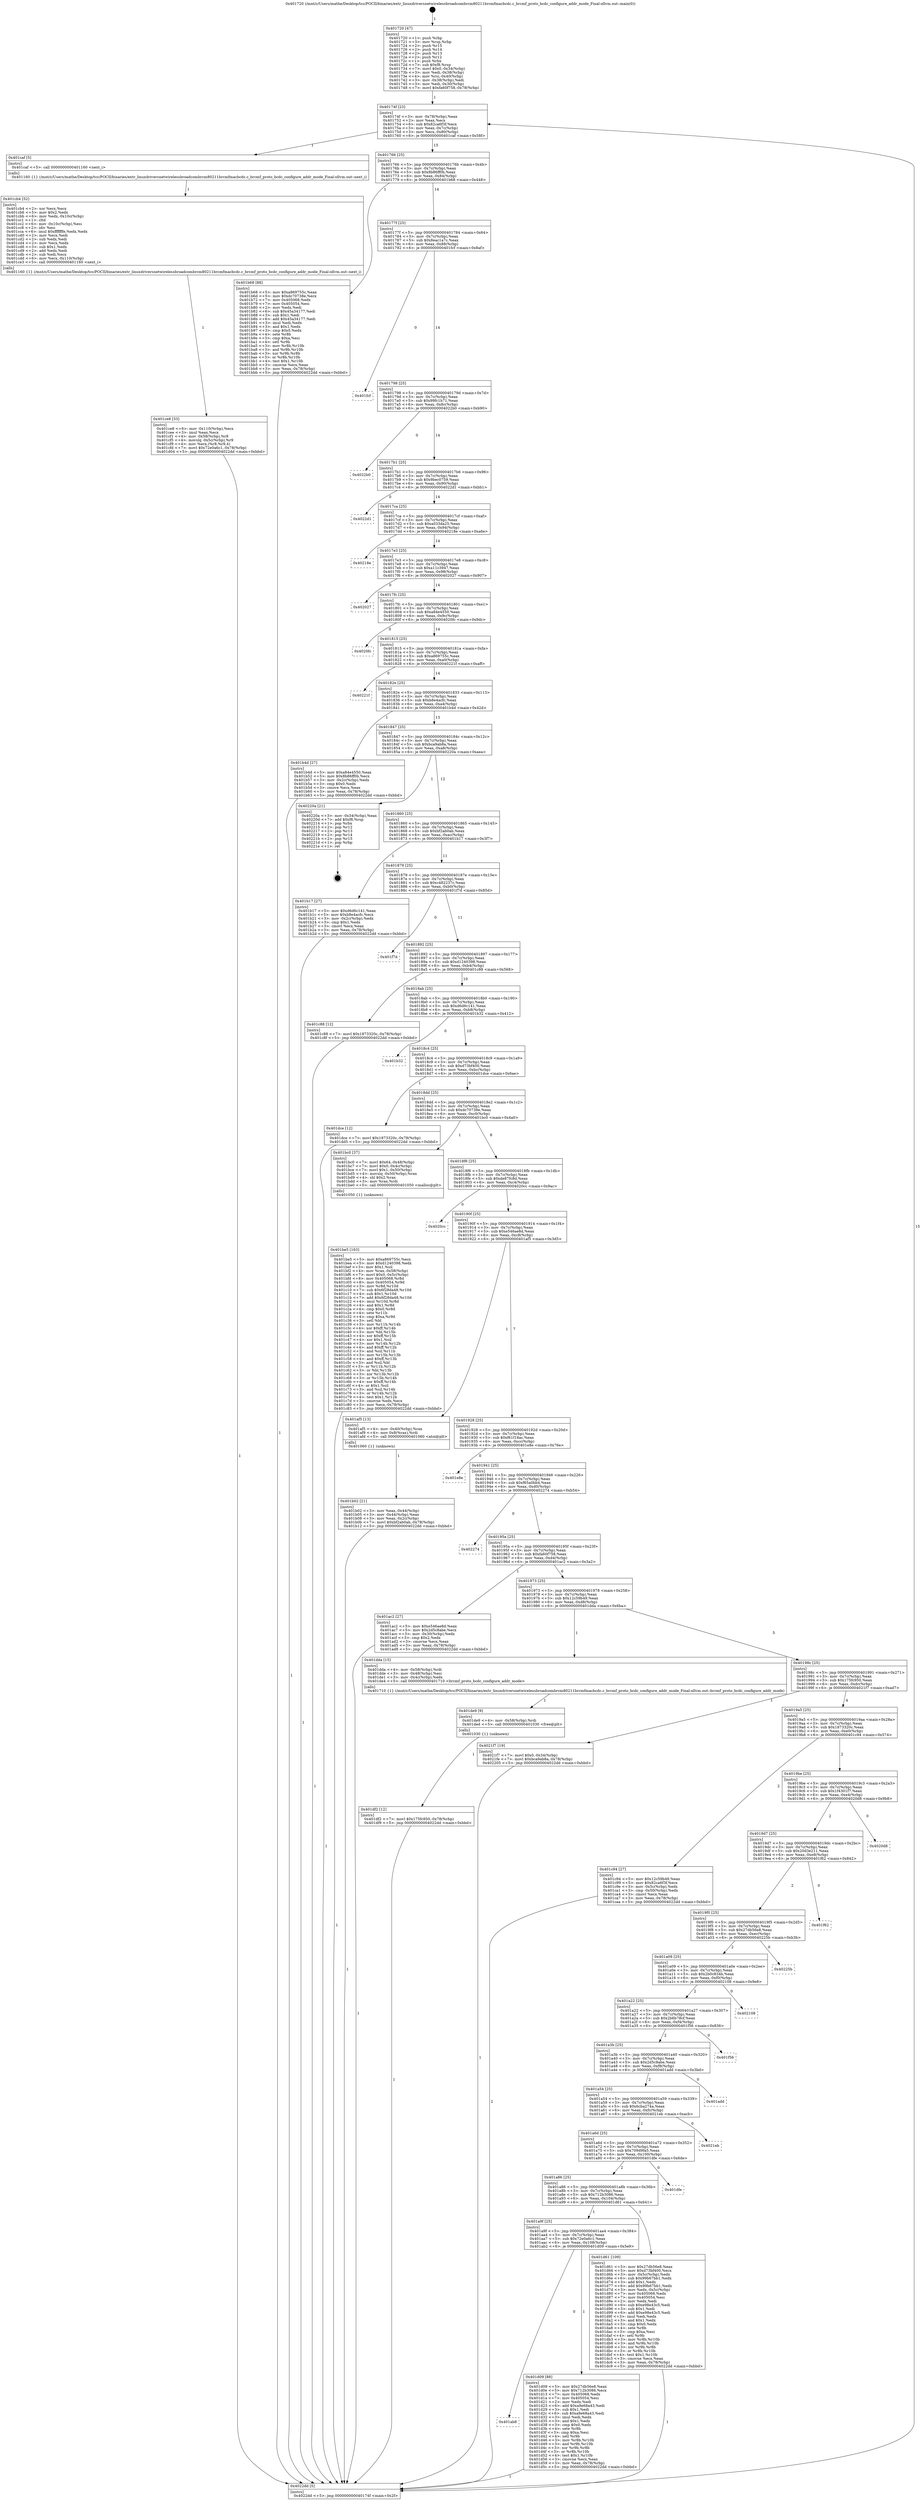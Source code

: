 digraph "0x401720" {
  label = "0x401720 (/mnt/c/Users/mathe/Desktop/tcc/POCII/binaries/extr_linuxdriversnetwirelessbroadcombrcm80211brcmfmacbcdc.c_brcmf_proto_bcdc_configure_addr_mode_Final-ollvm.out::main(0))"
  labelloc = "t"
  node[shape=record]

  Entry [label="",width=0.3,height=0.3,shape=circle,fillcolor=black,style=filled]
  "0x40174f" [label="{
     0x40174f [23]\l
     | [instrs]\l
     &nbsp;&nbsp;0x40174f \<+3\>: mov -0x78(%rbp),%eax\l
     &nbsp;&nbsp;0x401752 \<+2\>: mov %eax,%ecx\l
     &nbsp;&nbsp;0x401754 \<+6\>: sub $0x82ca6f3f,%ecx\l
     &nbsp;&nbsp;0x40175a \<+3\>: mov %eax,-0x7c(%rbp)\l
     &nbsp;&nbsp;0x40175d \<+3\>: mov %ecx,-0x80(%rbp)\l
     &nbsp;&nbsp;0x401760 \<+6\>: je 0000000000401caf \<main+0x58f\>\l
  }"]
  "0x401caf" [label="{
     0x401caf [5]\l
     | [instrs]\l
     &nbsp;&nbsp;0x401caf \<+5\>: call 0000000000401160 \<next_i\>\l
     | [calls]\l
     &nbsp;&nbsp;0x401160 \{1\} (/mnt/c/Users/mathe/Desktop/tcc/POCII/binaries/extr_linuxdriversnetwirelessbroadcombrcm80211brcmfmacbcdc.c_brcmf_proto_bcdc_configure_addr_mode_Final-ollvm.out::next_i)\l
  }"]
  "0x401766" [label="{
     0x401766 [25]\l
     | [instrs]\l
     &nbsp;&nbsp;0x401766 \<+5\>: jmp 000000000040176b \<main+0x4b\>\l
     &nbsp;&nbsp;0x40176b \<+3\>: mov -0x7c(%rbp),%eax\l
     &nbsp;&nbsp;0x40176e \<+5\>: sub $0x8b86ff0b,%eax\l
     &nbsp;&nbsp;0x401773 \<+6\>: mov %eax,-0x84(%rbp)\l
     &nbsp;&nbsp;0x401779 \<+6\>: je 0000000000401b68 \<main+0x448\>\l
  }"]
  Exit [label="",width=0.3,height=0.3,shape=circle,fillcolor=black,style=filled,peripheries=2]
  "0x401b68" [label="{
     0x401b68 [88]\l
     | [instrs]\l
     &nbsp;&nbsp;0x401b68 \<+5\>: mov $0xa869755c,%eax\l
     &nbsp;&nbsp;0x401b6d \<+5\>: mov $0xdc70738e,%ecx\l
     &nbsp;&nbsp;0x401b72 \<+7\>: mov 0x405068,%edx\l
     &nbsp;&nbsp;0x401b79 \<+7\>: mov 0x405054,%esi\l
     &nbsp;&nbsp;0x401b80 \<+2\>: mov %edx,%edi\l
     &nbsp;&nbsp;0x401b82 \<+6\>: sub $0x45a34177,%edi\l
     &nbsp;&nbsp;0x401b88 \<+3\>: sub $0x1,%edi\l
     &nbsp;&nbsp;0x401b8b \<+6\>: add $0x45a34177,%edi\l
     &nbsp;&nbsp;0x401b91 \<+3\>: imul %edi,%edx\l
     &nbsp;&nbsp;0x401b94 \<+3\>: and $0x1,%edx\l
     &nbsp;&nbsp;0x401b97 \<+3\>: cmp $0x0,%edx\l
     &nbsp;&nbsp;0x401b9a \<+4\>: sete %r8b\l
     &nbsp;&nbsp;0x401b9e \<+3\>: cmp $0xa,%esi\l
     &nbsp;&nbsp;0x401ba1 \<+4\>: setl %r9b\l
     &nbsp;&nbsp;0x401ba5 \<+3\>: mov %r8b,%r10b\l
     &nbsp;&nbsp;0x401ba8 \<+3\>: and %r9b,%r10b\l
     &nbsp;&nbsp;0x401bab \<+3\>: xor %r9b,%r8b\l
     &nbsp;&nbsp;0x401bae \<+3\>: or %r8b,%r10b\l
     &nbsp;&nbsp;0x401bb1 \<+4\>: test $0x1,%r10b\l
     &nbsp;&nbsp;0x401bb5 \<+3\>: cmovne %ecx,%eax\l
     &nbsp;&nbsp;0x401bb8 \<+3\>: mov %eax,-0x78(%rbp)\l
     &nbsp;&nbsp;0x401bbb \<+5\>: jmp 00000000004022dd \<main+0xbbd\>\l
  }"]
  "0x40177f" [label="{
     0x40177f [25]\l
     | [instrs]\l
     &nbsp;&nbsp;0x40177f \<+5\>: jmp 0000000000401784 \<main+0x64\>\l
     &nbsp;&nbsp;0x401784 \<+3\>: mov -0x7c(%rbp),%eax\l
     &nbsp;&nbsp;0x401787 \<+5\>: sub $0x8eac1a7c,%eax\l
     &nbsp;&nbsp;0x40178c \<+6\>: mov %eax,-0x88(%rbp)\l
     &nbsp;&nbsp;0x401792 \<+6\>: je 0000000000401fcf \<main+0x8af\>\l
  }"]
  "0x401df2" [label="{
     0x401df2 [12]\l
     | [instrs]\l
     &nbsp;&nbsp;0x401df2 \<+7\>: movl $0x175fc950,-0x78(%rbp)\l
     &nbsp;&nbsp;0x401df9 \<+5\>: jmp 00000000004022dd \<main+0xbbd\>\l
  }"]
  "0x401fcf" [label="{
     0x401fcf\l
  }", style=dashed]
  "0x401798" [label="{
     0x401798 [25]\l
     | [instrs]\l
     &nbsp;&nbsp;0x401798 \<+5\>: jmp 000000000040179d \<main+0x7d\>\l
     &nbsp;&nbsp;0x40179d \<+3\>: mov -0x7c(%rbp),%eax\l
     &nbsp;&nbsp;0x4017a0 \<+5\>: sub $0x99fc1b71,%eax\l
     &nbsp;&nbsp;0x4017a5 \<+6\>: mov %eax,-0x8c(%rbp)\l
     &nbsp;&nbsp;0x4017ab \<+6\>: je 00000000004022b0 \<main+0xb90\>\l
  }"]
  "0x401de9" [label="{
     0x401de9 [9]\l
     | [instrs]\l
     &nbsp;&nbsp;0x401de9 \<+4\>: mov -0x58(%rbp),%rdi\l
     &nbsp;&nbsp;0x401ded \<+5\>: call 0000000000401030 \<free@plt\>\l
     | [calls]\l
     &nbsp;&nbsp;0x401030 \{1\} (unknown)\l
  }"]
  "0x4022b0" [label="{
     0x4022b0\l
  }", style=dashed]
  "0x4017b1" [label="{
     0x4017b1 [25]\l
     | [instrs]\l
     &nbsp;&nbsp;0x4017b1 \<+5\>: jmp 00000000004017b6 \<main+0x96\>\l
     &nbsp;&nbsp;0x4017b6 \<+3\>: mov -0x7c(%rbp),%eax\l
     &nbsp;&nbsp;0x4017b9 \<+5\>: sub $0x9bec0759,%eax\l
     &nbsp;&nbsp;0x4017be \<+6\>: mov %eax,-0x90(%rbp)\l
     &nbsp;&nbsp;0x4017c4 \<+6\>: je 00000000004022d1 \<main+0xbb1\>\l
  }"]
  "0x401ab8" [label="{
     0x401ab8\l
  }", style=dashed]
  "0x4022d1" [label="{
     0x4022d1\l
  }", style=dashed]
  "0x4017ca" [label="{
     0x4017ca [25]\l
     | [instrs]\l
     &nbsp;&nbsp;0x4017ca \<+5\>: jmp 00000000004017cf \<main+0xaf\>\l
     &nbsp;&nbsp;0x4017cf \<+3\>: mov -0x7c(%rbp),%eax\l
     &nbsp;&nbsp;0x4017d2 \<+5\>: sub $0xa033da25,%eax\l
     &nbsp;&nbsp;0x4017d7 \<+6\>: mov %eax,-0x94(%rbp)\l
     &nbsp;&nbsp;0x4017dd \<+6\>: je 000000000040218e \<main+0xa6e\>\l
  }"]
  "0x401d09" [label="{
     0x401d09 [88]\l
     | [instrs]\l
     &nbsp;&nbsp;0x401d09 \<+5\>: mov $0x27db56e8,%eax\l
     &nbsp;&nbsp;0x401d0e \<+5\>: mov $0x712b3086,%ecx\l
     &nbsp;&nbsp;0x401d13 \<+7\>: mov 0x405068,%edx\l
     &nbsp;&nbsp;0x401d1a \<+7\>: mov 0x405054,%esi\l
     &nbsp;&nbsp;0x401d21 \<+2\>: mov %edx,%edi\l
     &nbsp;&nbsp;0x401d23 \<+6\>: add $0xa9e68a43,%edi\l
     &nbsp;&nbsp;0x401d29 \<+3\>: sub $0x1,%edi\l
     &nbsp;&nbsp;0x401d2c \<+6\>: sub $0xa9e68a43,%edi\l
     &nbsp;&nbsp;0x401d32 \<+3\>: imul %edi,%edx\l
     &nbsp;&nbsp;0x401d35 \<+3\>: and $0x1,%edx\l
     &nbsp;&nbsp;0x401d38 \<+3\>: cmp $0x0,%edx\l
     &nbsp;&nbsp;0x401d3b \<+4\>: sete %r8b\l
     &nbsp;&nbsp;0x401d3f \<+3\>: cmp $0xa,%esi\l
     &nbsp;&nbsp;0x401d42 \<+4\>: setl %r9b\l
     &nbsp;&nbsp;0x401d46 \<+3\>: mov %r8b,%r10b\l
     &nbsp;&nbsp;0x401d49 \<+3\>: and %r9b,%r10b\l
     &nbsp;&nbsp;0x401d4c \<+3\>: xor %r9b,%r8b\l
     &nbsp;&nbsp;0x401d4f \<+3\>: or %r8b,%r10b\l
     &nbsp;&nbsp;0x401d52 \<+4\>: test $0x1,%r10b\l
     &nbsp;&nbsp;0x401d56 \<+3\>: cmovne %ecx,%eax\l
     &nbsp;&nbsp;0x401d59 \<+3\>: mov %eax,-0x78(%rbp)\l
     &nbsp;&nbsp;0x401d5c \<+5\>: jmp 00000000004022dd \<main+0xbbd\>\l
  }"]
  "0x40218e" [label="{
     0x40218e\l
  }", style=dashed]
  "0x4017e3" [label="{
     0x4017e3 [25]\l
     | [instrs]\l
     &nbsp;&nbsp;0x4017e3 \<+5\>: jmp 00000000004017e8 \<main+0xc8\>\l
     &nbsp;&nbsp;0x4017e8 \<+3\>: mov -0x7c(%rbp),%eax\l
     &nbsp;&nbsp;0x4017eb \<+5\>: sub $0xa11c3947,%eax\l
     &nbsp;&nbsp;0x4017f0 \<+6\>: mov %eax,-0x98(%rbp)\l
     &nbsp;&nbsp;0x4017f6 \<+6\>: je 0000000000402027 \<main+0x907\>\l
  }"]
  "0x401a9f" [label="{
     0x401a9f [25]\l
     | [instrs]\l
     &nbsp;&nbsp;0x401a9f \<+5\>: jmp 0000000000401aa4 \<main+0x384\>\l
     &nbsp;&nbsp;0x401aa4 \<+3\>: mov -0x7c(%rbp),%eax\l
     &nbsp;&nbsp;0x401aa7 \<+5\>: sub $0x72e0a6c1,%eax\l
     &nbsp;&nbsp;0x401aac \<+6\>: mov %eax,-0x108(%rbp)\l
     &nbsp;&nbsp;0x401ab2 \<+6\>: je 0000000000401d09 \<main+0x5e9\>\l
  }"]
  "0x402027" [label="{
     0x402027\l
  }", style=dashed]
  "0x4017fc" [label="{
     0x4017fc [25]\l
     | [instrs]\l
     &nbsp;&nbsp;0x4017fc \<+5\>: jmp 0000000000401801 \<main+0xe1\>\l
     &nbsp;&nbsp;0x401801 \<+3\>: mov -0x7c(%rbp),%eax\l
     &nbsp;&nbsp;0x401804 \<+5\>: sub $0xa84e4550,%eax\l
     &nbsp;&nbsp;0x401809 \<+6\>: mov %eax,-0x9c(%rbp)\l
     &nbsp;&nbsp;0x40180f \<+6\>: je 00000000004020fc \<main+0x9dc\>\l
  }"]
  "0x401d61" [label="{
     0x401d61 [109]\l
     | [instrs]\l
     &nbsp;&nbsp;0x401d61 \<+5\>: mov $0x27db56e8,%eax\l
     &nbsp;&nbsp;0x401d66 \<+5\>: mov $0xd73bf400,%ecx\l
     &nbsp;&nbsp;0x401d6b \<+3\>: mov -0x5c(%rbp),%edx\l
     &nbsp;&nbsp;0x401d6e \<+6\>: sub $0x99b67bb1,%edx\l
     &nbsp;&nbsp;0x401d74 \<+3\>: add $0x1,%edx\l
     &nbsp;&nbsp;0x401d77 \<+6\>: add $0x99b67bb1,%edx\l
     &nbsp;&nbsp;0x401d7d \<+3\>: mov %edx,-0x5c(%rbp)\l
     &nbsp;&nbsp;0x401d80 \<+7\>: mov 0x405068,%edx\l
     &nbsp;&nbsp;0x401d87 \<+7\>: mov 0x405054,%esi\l
     &nbsp;&nbsp;0x401d8e \<+2\>: mov %edx,%edi\l
     &nbsp;&nbsp;0x401d90 \<+6\>: sub $0xe98e43c5,%edi\l
     &nbsp;&nbsp;0x401d96 \<+3\>: sub $0x1,%edi\l
     &nbsp;&nbsp;0x401d99 \<+6\>: add $0xe98e43c5,%edi\l
     &nbsp;&nbsp;0x401d9f \<+3\>: imul %edi,%edx\l
     &nbsp;&nbsp;0x401da2 \<+3\>: and $0x1,%edx\l
     &nbsp;&nbsp;0x401da5 \<+3\>: cmp $0x0,%edx\l
     &nbsp;&nbsp;0x401da8 \<+4\>: sete %r8b\l
     &nbsp;&nbsp;0x401dac \<+3\>: cmp $0xa,%esi\l
     &nbsp;&nbsp;0x401daf \<+4\>: setl %r9b\l
     &nbsp;&nbsp;0x401db3 \<+3\>: mov %r8b,%r10b\l
     &nbsp;&nbsp;0x401db6 \<+3\>: and %r9b,%r10b\l
     &nbsp;&nbsp;0x401db9 \<+3\>: xor %r9b,%r8b\l
     &nbsp;&nbsp;0x401dbc \<+3\>: or %r8b,%r10b\l
     &nbsp;&nbsp;0x401dbf \<+4\>: test $0x1,%r10b\l
     &nbsp;&nbsp;0x401dc3 \<+3\>: cmovne %ecx,%eax\l
     &nbsp;&nbsp;0x401dc6 \<+3\>: mov %eax,-0x78(%rbp)\l
     &nbsp;&nbsp;0x401dc9 \<+5\>: jmp 00000000004022dd \<main+0xbbd\>\l
  }"]
  "0x4020fc" [label="{
     0x4020fc\l
  }", style=dashed]
  "0x401815" [label="{
     0x401815 [25]\l
     | [instrs]\l
     &nbsp;&nbsp;0x401815 \<+5\>: jmp 000000000040181a \<main+0xfa\>\l
     &nbsp;&nbsp;0x40181a \<+3\>: mov -0x7c(%rbp),%eax\l
     &nbsp;&nbsp;0x40181d \<+5\>: sub $0xa869755c,%eax\l
     &nbsp;&nbsp;0x401822 \<+6\>: mov %eax,-0xa0(%rbp)\l
     &nbsp;&nbsp;0x401828 \<+6\>: je 000000000040221f \<main+0xaff\>\l
  }"]
  "0x401a86" [label="{
     0x401a86 [25]\l
     | [instrs]\l
     &nbsp;&nbsp;0x401a86 \<+5\>: jmp 0000000000401a8b \<main+0x36b\>\l
     &nbsp;&nbsp;0x401a8b \<+3\>: mov -0x7c(%rbp),%eax\l
     &nbsp;&nbsp;0x401a8e \<+5\>: sub $0x712b3086,%eax\l
     &nbsp;&nbsp;0x401a93 \<+6\>: mov %eax,-0x104(%rbp)\l
     &nbsp;&nbsp;0x401a99 \<+6\>: je 0000000000401d61 \<main+0x641\>\l
  }"]
  "0x40221f" [label="{
     0x40221f\l
  }", style=dashed]
  "0x40182e" [label="{
     0x40182e [25]\l
     | [instrs]\l
     &nbsp;&nbsp;0x40182e \<+5\>: jmp 0000000000401833 \<main+0x113\>\l
     &nbsp;&nbsp;0x401833 \<+3\>: mov -0x7c(%rbp),%eax\l
     &nbsp;&nbsp;0x401836 \<+5\>: sub $0xb8e4acfc,%eax\l
     &nbsp;&nbsp;0x40183b \<+6\>: mov %eax,-0xa4(%rbp)\l
     &nbsp;&nbsp;0x401841 \<+6\>: je 0000000000401b4d \<main+0x42d\>\l
  }"]
  "0x401dfe" [label="{
     0x401dfe\l
  }", style=dashed]
  "0x401b4d" [label="{
     0x401b4d [27]\l
     | [instrs]\l
     &nbsp;&nbsp;0x401b4d \<+5\>: mov $0xa84e4550,%eax\l
     &nbsp;&nbsp;0x401b52 \<+5\>: mov $0x8b86ff0b,%ecx\l
     &nbsp;&nbsp;0x401b57 \<+3\>: mov -0x2c(%rbp),%edx\l
     &nbsp;&nbsp;0x401b5a \<+3\>: cmp $0x0,%edx\l
     &nbsp;&nbsp;0x401b5d \<+3\>: cmove %ecx,%eax\l
     &nbsp;&nbsp;0x401b60 \<+3\>: mov %eax,-0x78(%rbp)\l
     &nbsp;&nbsp;0x401b63 \<+5\>: jmp 00000000004022dd \<main+0xbbd\>\l
  }"]
  "0x401847" [label="{
     0x401847 [25]\l
     | [instrs]\l
     &nbsp;&nbsp;0x401847 \<+5\>: jmp 000000000040184c \<main+0x12c\>\l
     &nbsp;&nbsp;0x40184c \<+3\>: mov -0x7c(%rbp),%eax\l
     &nbsp;&nbsp;0x40184f \<+5\>: sub $0xbca9ab8a,%eax\l
     &nbsp;&nbsp;0x401854 \<+6\>: mov %eax,-0xa8(%rbp)\l
     &nbsp;&nbsp;0x40185a \<+6\>: je 000000000040220a \<main+0xaea\>\l
  }"]
  "0x401a6d" [label="{
     0x401a6d [25]\l
     | [instrs]\l
     &nbsp;&nbsp;0x401a6d \<+5\>: jmp 0000000000401a72 \<main+0x352\>\l
     &nbsp;&nbsp;0x401a72 \<+3\>: mov -0x7c(%rbp),%eax\l
     &nbsp;&nbsp;0x401a75 \<+5\>: sub $0x709d9fa5,%eax\l
     &nbsp;&nbsp;0x401a7a \<+6\>: mov %eax,-0x100(%rbp)\l
     &nbsp;&nbsp;0x401a80 \<+6\>: je 0000000000401dfe \<main+0x6de\>\l
  }"]
  "0x40220a" [label="{
     0x40220a [21]\l
     | [instrs]\l
     &nbsp;&nbsp;0x40220a \<+3\>: mov -0x34(%rbp),%eax\l
     &nbsp;&nbsp;0x40220d \<+7\>: add $0xf8,%rsp\l
     &nbsp;&nbsp;0x402214 \<+1\>: pop %rbx\l
     &nbsp;&nbsp;0x402215 \<+2\>: pop %r12\l
     &nbsp;&nbsp;0x402217 \<+2\>: pop %r13\l
     &nbsp;&nbsp;0x402219 \<+2\>: pop %r14\l
     &nbsp;&nbsp;0x40221b \<+2\>: pop %r15\l
     &nbsp;&nbsp;0x40221d \<+1\>: pop %rbp\l
     &nbsp;&nbsp;0x40221e \<+1\>: ret\l
  }"]
  "0x401860" [label="{
     0x401860 [25]\l
     | [instrs]\l
     &nbsp;&nbsp;0x401860 \<+5\>: jmp 0000000000401865 \<main+0x145\>\l
     &nbsp;&nbsp;0x401865 \<+3\>: mov -0x7c(%rbp),%eax\l
     &nbsp;&nbsp;0x401868 \<+5\>: sub $0xbf2ab0ab,%eax\l
     &nbsp;&nbsp;0x40186d \<+6\>: mov %eax,-0xac(%rbp)\l
     &nbsp;&nbsp;0x401873 \<+6\>: je 0000000000401b17 \<main+0x3f7\>\l
  }"]
  "0x4021eb" [label="{
     0x4021eb\l
  }", style=dashed]
  "0x401b17" [label="{
     0x401b17 [27]\l
     | [instrs]\l
     &nbsp;&nbsp;0x401b17 \<+5\>: mov $0xd6d6c141,%eax\l
     &nbsp;&nbsp;0x401b1c \<+5\>: mov $0xb8e4acfc,%ecx\l
     &nbsp;&nbsp;0x401b21 \<+3\>: mov -0x2c(%rbp),%edx\l
     &nbsp;&nbsp;0x401b24 \<+3\>: cmp $0x1,%edx\l
     &nbsp;&nbsp;0x401b27 \<+3\>: cmovl %ecx,%eax\l
     &nbsp;&nbsp;0x401b2a \<+3\>: mov %eax,-0x78(%rbp)\l
     &nbsp;&nbsp;0x401b2d \<+5\>: jmp 00000000004022dd \<main+0xbbd\>\l
  }"]
  "0x401879" [label="{
     0x401879 [25]\l
     | [instrs]\l
     &nbsp;&nbsp;0x401879 \<+5\>: jmp 000000000040187e \<main+0x15e\>\l
     &nbsp;&nbsp;0x40187e \<+3\>: mov -0x7c(%rbp),%eax\l
     &nbsp;&nbsp;0x401881 \<+5\>: sub $0xc482237c,%eax\l
     &nbsp;&nbsp;0x401886 \<+6\>: mov %eax,-0xb0(%rbp)\l
     &nbsp;&nbsp;0x40188c \<+6\>: je 0000000000401f7d \<main+0x85d\>\l
  }"]
  "0x401a54" [label="{
     0x401a54 [25]\l
     | [instrs]\l
     &nbsp;&nbsp;0x401a54 \<+5\>: jmp 0000000000401a59 \<main+0x339\>\l
     &nbsp;&nbsp;0x401a59 \<+3\>: mov -0x7c(%rbp),%eax\l
     &nbsp;&nbsp;0x401a5c \<+5\>: sub $0x6cba274a,%eax\l
     &nbsp;&nbsp;0x401a61 \<+6\>: mov %eax,-0xfc(%rbp)\l
     &nbsp;&nbsp;0x401a67 \<+6\>: je 00000000004021eb \<main+0xacb\>\l
  }"]
  "0x401f7d" [label="{
     0x401f7d\l
  }", style=dashed]
  "0x401892" [label="{
     0x401892 [25]\l
     | [instrs]\l
     &nbsp;&nbsp;0x401892 \<+5\>: jmp 0000000000401897 \<main+0x177\>\l
     &nbsp;&nbsp;0x401897 \<+3\>: mov -0x7c(%rbp),%eax\l
     &nbsp;&nbsp;0x40189a \<+5\>: sub $0xd1240398,%eax\l
     &nbsp;&nbsp;0x40189f \<+6\>: mov %eax,-0xb4(%rbp)\l
     &nbsp;&nbsp;0x4018a5 \<+6\>: je 0000000000401c88 \<main+0x568\>\l
  }"]
  "0x401add" [label="{
     0x401add\l
  }", style=dashed]
  "0x401c88" [label="{
     0x401c88 [12]\l
     | [instrs]\l
     &nbsp;&nbsp;0x401c88 \<+7\>: movl $0x1873320c,-0x78(%rbp)\l
     &nbsp;&nbsp;0x401c8f \<+5\>: jmp 00000000004022dd \<main+0xbbd\>\l
  }"]
  "0x4018ab" [label="{
     0x4018ab [25]\l
     | [instrs]\l
     &nbsp;&nbsp;0x4018ab \<+5\>: jmp 00000000004018b0 \<main+0x190\>\l
     &nbsp;&nbsp;0x4018b0 \<+3\>: mov -0x7c(%rbp),%eax\l
     &nbsp;&nbsp;0x4018b3 \<+5\>: sub $0xd6d6c141,%eax\l
     &nbsp;&nbsp;0x4018b8 \<+6\>: mov %eax,-0xb8(%rbp)\l
     &nbsp;&nbsp;0x4018be \<+6\>: je 0000000000401b32 \<main+0x412\>\l
  }"]
  "0x401a3b" [label="{
     0x401a3b [25]\l
     | [instrs]\l
     &nbsp;&nbsp;0x401a3b \<+5\>: jmp 0000000000401a40 \<main+0x320\>\l
     &nbsp;&nbsp;0x401a40 \<+3\>: mov -0x7c(%rbp),%eax\l
     &nbsp;&nbsp;0x401a43 \<+5\>: sub $0x2d5c8abe,%eax\l
     &nbsp;&nbsp;0x401a48 \<+6\>: mov %eax,-0xf8(%rbp)\l
     &nbsp;&nbsp;0x401a4e \<+6\>: je 0000000000401add \<main+0x3bd\>\l
  }"]
  "0x401b32" [label="{
     0x401b32\l
  }", style=dashed]
  "0x4018c4" [label="{
     0x4018c4 [25]\l
     | [instrs]\l
     &nbsp;&nbsp;0x4018c4 \<+5\>: jmp 00000000004018c9 \<main+0x1a9\>\l
     &nbsp;&nbsp;0x4018c9 \<+3\>: mov -0x7c(%rbp),%eax\l
     &nbsp;&nbsp;0x4018cc \<+5\>: sub $0xd73bf400,%eax\l
     &nbsp;&nbsp;0x4018d1 \<+6\>: mov %eax,-0xbc(%rbp)\l
     &nbsp;&nbsp;0x4018d7 \<+6\>: je 0000000000401dce \<main+0x6ae\>\l
  }"]
  "0x401f56" [label="{
     0x401f56\l
  }", style=dashed]
  "0x401dce" [label="{
     0x401dce [12]\l
     | [instrs]\l
     &nbsp;&nbsp;0x401dce \<+7\>: movl $0x1873320c,-0x78(%rbp)\l
     &nbsp;&nbsp;0x401dd5 \<+5\>: jmp 00000000004022dd \<main+0xbbd\>\l
  }"]
  "0x4018dd" [label="{
     0x4018dd [25]\l
     | [instrs]\l
     &nbsp;&nbsp;0x4018dd \<+5\>: jmp 00000000004018e2 \<main+0x1c2\>\l
     &nbsp;&nbsp;0x4018e2 \<+3\>: mov -0x7c(%rbp),%eax\l
     &nbsp;&nbsp;0x4018e5 \<+5\>: sub $0xdc70738e,%eax\l
     &nbsp;&nbsp;0x4018ea \<+6\>: mov %eax,-0xc0(%rbp)\l
     &nbsp;&nbsp;0x4018f0 \<+6\>: je 0000000000401bc0 \<main+0x4a0\>\l
  }"]
  "0x401a22" [label="{
     0x401a22 [25]\l
     | [instrs]\l
     &nbsp;&nbsp;0x401a22 \<+5\>: jmp 0000000000401a27 \<main+0x307\>\l
     &nbsp;&nbsp;0x401a27 \<+3\>: mov -0x7c(%rbp),%eax\l
     &nbsp;&nbsp;0x401a2a \<+5\>: sub $0x2b6b78cf,%eax\l
     &nbsp;&nbsp;0x401a2f \<+6\>: mov %eax,-0xf4(%rbp)\l
     &nbsp;&nbsp;0x401a35 \<+6\>: je 0000000000401f56 \<main+0x836\>\l
  }"]
  "0x401bc0" [label="{
     0x401bc0 [37]\l
     | [instrs]\l
     &nbsp;&nbsp;0x401bc0 \<+7\>: movl $0x64,-0x48(%rbp)\l
     &nbsp;&nbsp;0x401bc7 \<+7\>: movl $0x0,-0x4c(%rbp)\l
     &nbsp;&nbsp;0x401bce \<+7\>: movl $0x1,-0x50(%rbp)\l
     &nbsp;&nbsp;0x401bd5 \<+4\>: movslq -0x50(%rbp),%rax\l
     &nbsp;&nbsp;0x401bd9 \<+4\>: shl $0x2,%rax\l
     &nbsp;&nbsp;0x401bdd \<+3\>: mov %rax,%rdi\l
     &nbsp;&nbsp;0x401be0 \<+5\>: call 0000000000401050 \<malloc@plt\>\l
     | [calls]\l
     &nbsp;&nbsp;0x401050 \{1\} (unknown)\l
  }"]
  "0x4018f6" [label="{
     0x4018f6 [25]\l
     | [instrs]\l
     &nbsp;&nbsp;0x4018f6 \<+5\>: jmp 00000000004018fb \<main+0x1db\>\l
     &nbsp;&nbsp;0x4018fb \<+3\>: mov -0x7c(%rbp),%eax\l
     &nbsp;&nbsp;0x4018fe \<+5\>: sub $0xde87fc8d,%eax\l
     &nbsp;&nbsp;0x401903 \<+6\>: mov %eax,-0xc4(%rbp)\l
     &nbsp;&nbsp;0x401909 \<+6\>: je 00000000004020cc \<main+0x9ac\>\l
  }"]
  "0x402108" [label="{
     0x402108\l
  }", style=dashed]
  "0x4020cc" [label="{
     0x4020cc\l
  }", style=dashed]
  "0x40190f" [label="{
     0x40190f [25]\l
     | [instrs]\l
     &nbsp;&nbsp;0x40190f \<+5\>: jmp 0000000000401914 \<main+0x1f4\>\l
     &nbsp;&nbsp;0x401914 \<+3\>: mov -0x7c(%rbp),%eax\l
     &nbsp;&nbsp;0x401917 \<+5\>: sub $0xe546ae8d,%eax\l
     &nbsp;&nbsp;0x40191c \<+6\>: mov %eax,-0xc8(%rbp)\l
     &nbsp;&nbsp;0x401922 \<+6\>: je 0000000000401af5 \<main+0x3d5\>\l
  }"]
  "0x401a09" [label="{
     0x401a09 [25]\l
     | [instrs]\l
     &nbsp;&nbsp;0x401a09 \<+5\>: jmp 0000000000401a0e \<main+0x2ee\>\l
     &nbsp;&nbsp;0x401a0e \<+3\>: mov -0x7c(%rbp),%eax\l
     &nbsp;&nbsp;0x401a11 \<+5\>: sub $0x2b0c834b,%eax\l
     &nbsp;&nbsp;0x401a16 \<+6\>: mov %eax,-0xf0(%rbp)\l
     &nbsp;&nbsp;0x401a1c \<+6\>: je 0000000000402108 \<main+0x9e8\>\l
  }"]
  "0x401af5" [label="{
     0x401af5 [13]\l
     | [instrs]\l
     &nbsp;&nbsp;0x401af5 \<+4\>: mov -0x40(%rbp),%rax\l
     &nbsp;&nbsp;0x401af9 \<+4\>: mov 0x8(%rax),%rdi\l
     &nbsp;&nbsp;0x401afd \<+5\>: call 0000000000401060 \<atoi@plt\>\l
     | [calls]\l
     &nbsp;&nbsp;0x401060 \{1\} (unknown)\l
  }"]
  "0x401928" [label="{
     0x401928 [25]\l
     | [instrs]\l
     &nbsp;&nbsp;0x401928 \<+5\>: jmp 000000000040192d \<main+0x20d\>\l
     &nbsp;&nbsp;0x40192d \<+3\>: mov -0x7c(%rbp),%eax\l
     &nbsp;&nbsp;0x401930 \<+5\>: sub $0xf61f18ac,%eax\l
     &nbsp;&nbsp;0x401935 \<+6\>: mov %eax,-0xcc(%rbp)\l
     &nbsp;&nbsp;0x40193b \<+6\>: je 0000000000401e8e \<main+0x76e\>\l
  }"]
  "0x40225b" [label="{
     0x40225b\l
  }", style=dashed]
  "0x401e8e" [label="{
     0x401e8e\l
  }", style=dashed]
  "0x401941" [label="{
     0x401941 [25]\l
     | [instrs]\l
     &nbsp;&nbsp;0x401941 \<+5\>: jmp 0000000000401946 \<main+0x226\>\l
     &nbsp;&nbsp;0x401946 \<+3\>: mov -0x7c(%rbp),%eax\l
     &nbsp;&nbsp;0x401949 \<+5\>: sub $0xf65a0bb4,%eax\l
     &nbsp;&nbsp;0x40194e \<+6\>: mov %eax,-0xd0(%rbp)\l
     &nbsp;&nbsp;0x401954 \<+6\>: je 0000000000402274 \<main+0xb54\>\l
  }"]
  "0x4019f0" [label="{
     0x4019f0 [25]\l
     | [instrs]\l
     &nbsp;&nbsp;0x4019f0 \<+5\>: jmp 00000000004019f5 \<main+0x2d5\>\l
     &nbsp;&nbsp;0x4019f5 \<+3\>: mov -0x7c(%rbp),%eax\l
     &nbsp;&nbsp;0x4019f8 \<+5\>: sub $0x27db56e8,%eax\l
     &nbsp;&nbsp;0x4019fd \<+6\>: mov %eax,-0xec(%rbp)\l
     &nbsp;&nbsp;0x401a03 \<+6\>: je 000000000040225b \<main+0xb3b\>\l
  }"]
  "0x402274" [label="{
     0x402274\l
  }", style=dashed]
  "0x40195a" [label="{
     0x40195a [25]\l
     | [instrs]\l
     &nbsp;&nbsp;0x40195a \<+5\>: jmp 000000000040195f \<main+0x23f\>\l
     &nbsp;&nbsp;0x40195f \<+3\>: mov -0x7c(%rbp),%eax\l
     &nbsp;&nbsp;0x401962 \<+5\>: sub $0xfa60f758,%eax\l
     &nbsp;&nbsp;0x401967 \<+6\>: mov %eax,-0xd4(%rbp)\l
     &nbsp;&nbsp;0x40196d \<+6\>: je 0000000000401ac2 \<main+0x3a2\>\l
  }"]
  "0x401f62" [label="{
     0x401f62\l
  }", style=dashed]
  "0x401ac2" [label="{
     0x401ac2 [27]\l
     | [instrs]\l
     &nbsp;&nbsp;0x401ac2 \<+5\>: mov $0xe546ae8d,%eax\l
     &nbsp;&nbsp;0x401ac7 \<+5\>: mov $0x2d5c8abe,%ecx\l
     &nbsp;&nbsp;0x401acc \<+3\>: mov -0x30(%rbp),%edx\l
     &nbsp;&nbsp;0x401acf \<+3\>: cmp $0x2,%edx\l
     &nbsp;&nbsp;0x401ad2 \<+3\>: cmovne %ecx,%eax\l
     &nbsp;&nbsp;0x401ad5 \<+3\>: mov %eax,-0x78(%rbp)\l
     &nbsp;&nbsp;0x401ad8 \<+5\>: jmp 00000000004022dd \<main+0xbbd\>\l
  }"]
  "0x401973" [label="{
     0x401973 [25]\l
     | [instrs]\l
     &nbsp;&nbsp;0x401973 \<+5\>: jmp 0000000000401978 \<main+0x258\>\l
     &nbsp;&nbsp;0x401978 \<+3\>: mov -0x7c(%rbp),%eax\l
     &nbsp;&nbsp;0x40197b \<+5\>: sub $0x12c59b49,%eax\l
     &nbsp;&nbsp;0x401980 \<+6\>: mov %eax,-0xd8(%rbp)\l
     &nbsp;&nbsp;0x401986 \<+6\>: je 0000000000401dda \<main+0x6ba\>\l
  }"]
  "0x4022dd" [label="{
     0x4022dd [5]\l
     | [instrs]\l
     &nbsp;&nbsp;0x4022dd \<+5\>: jmp 000000000040174f \<main+0x2f\>\l
  }"]
  "0x401720" [label="{
     0x401720 [47]\l
     | [instrs]\l
     &nbsp;&nbsp;0x401720 \<+1\>: push %rbp\l
     &nbsp;&nbsp;0x401721 \<+3\>: mov %rsp,%rbp\l
     &nbsp;&nbsp;0x401724 \<+2\>: push %r15\l
     &nbsp;&nbsp;0x401726 \<+2\>: push %r14\l
     &nbsp;&nbsp;0x401728 \<+2\>: push %r13\l
     &nbsp;&nbsp;0x40172a \<+2\>: push %r12\l
     &nbsp;&nbsp;0x40172c \<+1\>: push %rbx\l
     &nbsp;&nbsp;0x40172d \<+7\>: sub $0xf8,%rsp\l
     &nbsp;&nbsp;0x401734 \<+7\>: movl $0x0,-0x34(%rbp)\l
     &nbsp;&nbsp;0x40173b \<+3\>: mov %edi,-0x38(%rbp)\l
     &nbsp;&nbsp;0x40173e \<+4\>: mov %rsi,-0x40(%rbp)\l
     &nbsp;&nbsp;0x401742 \<+3\>: mov -0x38(%rbp),%edi\l
     &nbsp;&nbsp;0x401745 \<+3\>: mov %edi,-0x30(%rbp)\l
     &nbsp;&nbsp;0x401748 \<+7\>: movl $0xfa60f758,-0x78(%rbp)\l
  }"]
  "0x401b02" [label="{
     0x401b02 [21]\l
     | [instrs]\l
     &nbsp;&nbsp;0x401b02 \<+3\>: mov %eax,-0x44(%rbp)\l
     &nbsp;&nbsp;0x401b05 \<+3\>: mov -0x44(%rbp),%eax\l
     &nbsp;&nbsp;0x401b08 \<+3\>: mov %eax,-0x2c(%rbp)\l
     &nbsp;&nbsp;0x401b0b \<+7\>: movl $0xbf2ab0ab,-0x78(%rbp)\l
     &nbsp;&nbsp;0x401b12 \<+5\>: jmp 00000000004022dd \<main+0xbbd\>\l
  }"]
  "0x401be5" [label="{
     0x401be5 [163]\l
     | [instrs]\l
     &nbsp;&nbsp;0x401be5 \<+5\>: mov $0xa869755c,%ecx\l
     &nbsp;&nbsp;0x401bea \<+5\>: mov $0xd1240398,%edx\l
     &nbsp;&nbsp;0x401bef \<+3\>: mov $0x1,%sil\l
     &nbsp;&nbsp;0x401bf2 \<+4\>: mov %rax,-0x58(%rbp)\l
     &nbsp;&nbsp;0x401bf6 \<+7\>: movl $0x0,-0x5c(%rbp)\l
     &nbsp;&nbsp;0x401bfd \<+8\>: mov 0x405068,%r8d\l
     &nbsp;&nbsp;0x401c05 \<+8\>: mov 0x405054,%r9d\l
     &nbsp;&nbsp;0x401c0d \<+3\>: mov %r8d,%r10d\l
     &nbsp;&nbsp;0x401c10 \<+7\>: sub $0x6f28da48,%r10d\l
     &nbsp;&nbsp;0x401c17 \<+4\>: sub $0x1,%r10d\l
     &nbsp;&nbsp;0x401c1b \<+7\>: add $0x6f28da48,%r10d\l
     &nbsp;&nbsp;0x401c22 \<+4\>: imul %r10d,%r8d\l
     &nbsp;&nbsp;0x401c26 \<+4\>: and $0x1,%r8d\l
     &nbsp;&nbsp;0x401c2a \<+4\>: cmp $0x0,%r8d\l
     &nbsp;&nbsp;0x401c2e \<+4\>: sete %r11b\l
     &nbsp;&nbsp;0x401c32 \<+4\>: cmp $0xa,%r9d\l
     &nbsp;&nbsp;0x401c36 \<+3\>: setl %bl\l
     &nbsp;&nbsp;0x401c39 \<+3\>: mov %r11b,%r14b\l
     &nbsp;&nbsp;0x401c3c \<+4\>: xor $0xff,%r14b\l
     &nbsp;&nbsp;0x401c40 \<+3\>: mov %bl,%r15b\l
     &nbsp;&nbsp;0x401c43 \<+4\>: xor $0xff,%r15b\l
     &nbsp;&nbsp;0x401c47 \<+4\>: xor $0x1,%sil\l
     &nbsp;&nbsp;0x401c4b \<+3\>: mov %r14b,%r12b\l
     &nbsp;&nbsp;0x401c4e \<+4\>: and $0xff,%r12b\l
     &nbsp;&nbsp;0x401c52 \<+3\>: and %sil,%r11b\l
     &nbsp;&nbsp;0x401c55 \<+3\>: mov %r15b,%r13b\l
     &nbsp;&nbsp;0x401c58 \<+4\>: and $0xff,%r13b\l
     &nbsp;&nbsp;0x401c5c \<+3\>: and %sil,%bl\l
     &nbsp;&nbsp;0x401c5f \<+3\>: or %r11b,%r12b\l
     &nbsp;&nbsp;0x401c62 \<+3\>: or %bl,%r13b\l
     &nbsp;&nbsp;0x401c65 \<+3\>: xor %r13b,%r12b\l
     &nbsp;&nbsp;0x401c68 \<+3\>: or %r15b,%r14b\l
     &nbsp;&nbsp;0x401c6b \<+4\>: xor $0xff,%r14b\l
     &nbsp;&nbsp;0x401c6f \<+4\>: or $0x1,%sil\l
     &nbsp;&nbsp;0x401c73 \<+3\>: and %sil,%r14b\l
     &nbsp;&nbsp;0x401c76 \<+3\>: or %r14b,%r12b\l
     &nbsp;&nbsp;0x401c79 \<+4\>: test $0x1,%r12b\l
     &nbsp;&nbsp;0x401c7d \<+3\>: cmovne %edx,%ecx\l
     &nbsp;&nbsp;0x401c80 \<+3\>: mov %ecx,-0x78(%rbp)\l
     &nbsp;&nbsp;0x401c83 \<+5\>: jmp 00000000004022dd \<main+0xbbd\>\l
  }"]
  "0x4019d7" [label="{
     0x4019d7 [25]\l
     | [instrs]\l
     &nbsp;&nbsp;0x4019d7 \<+5\>: jmp 00000000004019dc \<main+0x2bc\>\l
     &nbsp;&nbsp;0x4019dc \<+3\>: mov -0x7c(%rbp),%eax\l
     &nbsp;&nbsp;0x4019df \<+5\>: sub $0x20d3e211,%eax\l
     &nbsp;&nbsp;0x4019e4 \<+6\>: mov %eax,-0xe8(%rbp)\l
     &nbsp;&nbsp;0x4019ea \<+6\>: je 0000000000401f62 \<main+0x842\>\l
  }"]
  "0x401dda" [label="{
     0x401dda [15]\l
     | [instrs]\l
     &nbsp;&nbsp;0x401dda \<+4\>: mov -0x58(%rbp),%rdi\l
     &nbsp;&nbsp;0x401dde \<+3\>: mov -0x48(%rbp),%esi\l
     &nbsp;&nbsp;0x401de1 \<+3\>: mov -0x4c(%rbp),%edx\l
     &nbsp;&nbsp;0x401de4 \<+5\>: call 0000000000401710 \<brcmf_proto_bcdc_configure_addr_mode\>\l
     | [calls]\l
     &nbsp;&nbsp;0x401710 \{1\} (/mnt/c/Users/mathe/Desktop/tcc/POCII/binaries/extr_linuxdriversnetwirelessbroadcombrcm80211brcmfmacbcdc.c_brcmf_proto_bcdc_configure_addr_mode_Final-ollvm.out::brcmf_proto_bcdc_configure_addr_mode)\l
  }"]
  "0x40198c" [label="{
     0x40198c [25]\l
     | [instrs]\l
     &nbsp;&nbsp;0x40198c \<+5\>: jmp 0000000000401991 \<main+0x271\>\l
     &nbsp;&nbsp;0x401991 \<+3\>: mov -0x7c(%rbp),%eax\l
     &nbsp;&nbsp;0x401994 \<+5\>: sub $0x175fc950,%eax\l
     &nbsp;&nbsp;0x401999 \<+6\>: mov %eax,-0xdc(%rbp)\l
     &nbsp;&nbsp;0x40199f \<+6\>: je 00000000004021f7 \<main+0xad7\>\l
  }"]
  "0x4020d8" [label="{
     0x4020d8\l
  }", style=dashed]
  "0x4021f7" [label="{
     0x4021f7 [19]\l
     | [instrs]\l
     &nbsp;&nbsp;0x4021f7 \<+7\>: movl $0x0,-0x34(%rbp)\l
     &nbsp;&nbsp;0x4021fe \<+7\>: movl $0xbca9ab8a,-0x78(%rbp)\l
     &nbsp;&nbsp;0x402205 \<+5\>: jmp 00000000004022dd \<main+0xbbd\>\l
  }"]
  "0x4019a5" [label="{
     0x4019a5 [25]\l
     | [instrs]\l
     &nbsp;&nbsp;0x4019a5 \<+5\>: jmp 00000000004019aa \<main+0x28a\>\l
     &nbsp;&nbsp;0x4019aa \<+3\>: mov -0x7c(%rbp),%eax\l
     &nbsp;&nbsp;0x4019ad \<+5\>: sub $0x1873320c,%eax\l
     &nbsp;&nbsp;0x4019b2 \<+6\>: mov %eax,-0xe0(%rbp)\l
     &nbsp;&nbsp;0x4019b8 \<+6\>: je 0000000000401c94 \<main+0x574\>\l
  }"]
  "0x401ce8" [label="{
     0x401ce8 [33]\l
     | [instrs]\l
     &nbsp;&nbsp;0x401ce8 \<+6\>: mov -0x110(%rbp),%ecx\l
     &nbsp;&nbsp;0x401cee \<+3\>: imul %eax,%ecx\l
     &nbsp;&nbsp;0x401cf1 \<+4\>: mov -0x58(%rbp),%r8\l
     &nbsp;&nbsp;0x401cf5 \<+4\>: movslq -0x5c(%rbp),%r9\l
     &nbsp;&nbsp;0x401cf9 \<+4\>: mov %ecx,(%r8,%r9,4)\l
     &nbsp;&nbsp;0x401cfd \<+7\>: movl $0x72e0a6c1,-0x78(%rbp)\l
     &nbsp;&nbsp;0x401d04 \<+5\>: jmp 00000000004022dd \<main+0xbbd\>\l
  }"]
  "0x401c94" [label="{
     0x401c94 [27]\l
     | [instrs]\l
     &nbsp;&nbsp;0x401c94 \<+5\>: mov $0x12c59b49,%eax\l
     &nbsp;&nbsp;0x401c99 \<+5\>: mov $0x82ca6f3f,%ecx\l
     &nbsp;&nbsp;0x401c9e \<+3\>: mov -0x5c(%rbp),%edx\l
     &nbsp;&nbsp;0x401ca1 \<+3\>: cmp -0x50(%rbp),%edx\l
     &nbsp;&nbsp;0x401ca4 \<+3\>: cmovl %ecx,%eax\l
     &nbsp;&nbsp;0x401ca7 \<+3\>: mov %eax,-0x78(%rbp)\l
     &nbsp;&nbsp;0x401caa \<+5\>: jmp 00000000004022dd \<main+0xbbd\>\l
  }"]
  "0x4019be" [label="{
     0x4019be [25]\l
     | [instrs]\l
     &nbsp;&nbsp;0x4019be \<+5\>: jmp 00000000004019c3 \<main+0x2a3\>\l
     &nbsp;&nbsp;0x4019c3 \<+3\>: mov -0x7c(%rbp),%eax\l
     &nbsp;&nbsp;0x4019c6 \<+5\>: sub $0x1f4301f7,%eax\l
     &nbsp;&nbsp;0x4019cb \<+6\>: mov %eax,-0xe4(%rbp)\l
     &nbsp;&nbsp;0x4019d1 \<+6\>: je 00000000004020d8 \<main+0x9b8\>\l
  }"]
  "0x401cb4" [label="{
     0x401cb4 [52]\l
     | [instrs]\l
     &nbsp;&nbsp;0x401cb4 \<+2\>: xor %ecx,%ecx\l
     &nbsp;&nbsp;0x401cb6 \<+5\>: mov $0x2,%edx\l
     &nbsp;&nbsp;0x401cbb \<+6\>: mov %edx,-0x10c(%rbp)\l
     &nbsp;&nbsp;0x401cc1 \<+1\>: cltd\l
     &nbsp;&nbsp;0x401cc2 \<+6\>: mov -0x10c(%rbp),%esi\l
     &nbsp;&nbsp;0x401cc8 \<+2\>: idiv %esi\l
     &nbsp;&nbsp;0x401cca \<+6\>: imul $0xfffffffe,%edx,%edx\l
     &nbsp;&nbsp;0x401cd0 \<+2\>: mov %ecx,%edi\l
     &nbsp;&nbsp;0x401cd2 \<+2\>: sub %edx,%edi\l
     &nbsp;&nbsp;0x401cd4 \<+2\>: mov %ecx,%edx\l
     &nbsp;&nbsp;0x401cd6 \<+3\>: sub $0x1,%edx\l
     &nbsp;&nbsp;0x401cd9 \<+2\>: add %edx,%edi\l
     &nbsp;&nbsp;0x401cdb \<+2\>: sub %edi,%ecx\l
     &nbsp;&nbsp;0x401cdd \<+6\>: mov %ecx,-0x110(%rbp)\l
     &nbsp;&nbsp;0x401ce3 \<+5\>: call 0000000000401160 \<next_i\>\l
     | [calls]\l
     &nbsp;&nbsp;0x401160 \{1\} (/mnt/c/Users/mathe/Desktop/tcc/POCII/binaries/extr_linuxdriversnetwirelessbroadcombrcm80211brcmfmacbcdc.c_brcmf_proto_bcdc_configure_addr_mode_Final-ollvm.out::next_i)\l
  }"]
  Entry -> "0x401720" [label=" 1"]
  "0x40174f" -> "0x401caf" [label=" 1"]
  "0x40174f" -> "0x401766" [label=" 15"]
  "0x40220a" -> Exit [label=" 1"]
  "0x401766" -> "0x401b68" [label=" 1"]
  "0x401766" -> "0x40177f" [label=" 14"]
  "0x4021f7" -> "0x4022dd" [label=" 1"]
  "0x40177f" -> "0x401fcf" [label=" 0"]
  "0x40177f" -> "0x401798" [label=" 14"]
  "0x401df2" -> "0x4022dd" [label=" 1"]
  "0x401798" -> "0x4022b0" [label=" 0"]
  "0x401798" -> "0x4017b1" [label=" 14"]
  "0x401de9" -> "0x401df2" [label=" 1"]
  "0x4017b1" -> "0x4022d1" [label=" 0"]
  "0x4017b1" -> "0x4017ca" [label=" 14"]
  "0x401dda" -> "0x401de9" [label=" 1"]
  "0x4017ca" -> "0x40218e" [label=" 0"]
  "0x4017ca" -> "0x4017e3" [label=" 14"]
  "0x401dce" -> "0x4022dd" [label=" 1"]
  "0x4017e3" -> "0x402027" [label=" 0"]
  "0x4017e3" -> "0x4017fc" [label=" 14"]
  "0x401d09" -> "0x4022dd" [label=" 1"]
  "0x4017fc" -> "0x4020fc" [label=" 0"]
  "0x4017fc" -> "0x401815" [label=" 14"]
  "0x401a9f" -> "0x401ab8" [label=" 0"]
  "0x401815" -> "0x40221f" [label=" 0"]
  "0x401815" -> "0x40182e" [label=" 14"]
  "0x401d61" -> "0x4022dd" [label=" 1"]
  "0x40182e" -> "0x401b4d" [label=" 1"]
  "0x40182e" -> "0x401847" [label=" 13"]
  "0x401a86" -> "0x401a9f" [label=" 1"]
  "0x401847" -> "0x40220a" [label=" 1"]
  "0x401847" -> "0x401860" [label=" 12"]
  "0x401a9f" -> "0x401d09" [label=" 1"]
  "0x401860" -> "0x401b17" [label=" 1"]
  "0x401860" -> "0x401879" [label=" 11"]
  "0x401a6d" -> "0x401a86" [label=" 2"]
  "0x401879" -> "0x401f7d" [label=" 0"]
  "0x401879" -> "0x401892" [label=" 11"]
  "0x401a86" -> "0x401d61" [label=" 1"]
  "0x401892" -> "0x401c88" [label=" 1"]
  "0x401892" -> "0x4018ab" [label=" 10"]
  "0x401a54" -> "0x401a6d" [label=" 2"]
  "0x4018ab" -> "0x401b32" [label=" 0"]
  "0x4018ab" -> "0x4018c4" [label=" 10"]
  "0x401a6d" -> "0x401dfe" [label=" 0"]
  "0x4018c4" -> "0x401dce" [label=" 1"]
  "0x4018c4" -> "0x4018dd" [label=" 9"]
  "0x401a3b" -> "0x401a54" [label=" 2"]
  "0x4018dd" -> "0x401bc0" [label=" 1"]
  "0x4018dd" -> "0x4018f6" [label=" 8"]
  "0x401a54" -> "0x4021eb" [label=" 0"]
  "0x4018f6" -> "0x4020cc" [label=" 0"]
  "0x4018f6" -> "0x40190f" [label=" 8"]
  "0x401a22" -> "0x401a3b" [label=" 2"]
  "0x40190f" -> "0x401af5" [label=" 1"]
  "0x40190f" -> "0x401928" [label=" 7"]
  "0x401a3b" -> "0x401add" [label=" 0"]
  "0x401928" -> "0x401e8e" [label=" 0"]
  "0x401928" -> "0x401941" [label=" 7"]
  "0x401a09" -> "0x401a22" [label=" 2"]
  "0x401941" -> "0x402274" [label=" 0"]
  "0x401941" -> "0x40195a" [label=" 7"]
  "0x401a22" -> "0x401f56" [label=" 0"]
  "0x40195a" -> "0x401ac2" [label=" 1"]
  "0x40195a" -> "0x401973" [label=" 6"]
  "0x401ac2" -> "0x4022dd" [label=" 1"]
  "0x401720" -> "0x40174f" [label=" 1"]
  "0x4022dd" -> "0x40174f" [label=" 15"]
  "0x401af5" -> "0x401b02" [label=" 1"]
  "0x401b02" -> "0x4022dd" [label=" 1"]
  "0x401b17" -> "0x4022dd" [label=" 1"]
  "0x401b4d" -> "0x4022dd" [label=" 1"]
  "0x401b68" -> "0x4022dd" [label=" 1"]
  "0x401bc0" -> "0x401be5" [label=" 1"]
  "0x401be5" -> "0x4022dd" [label=" 1"]
  "0x401c88" -> "0x4022dd" [label=" 1"]
  "0x4019f0" -> "0x401a09" [label=" 2"]
  "0x401973" -> "0x401dda" [label=" 1"]
  "0x401973" -> "0x40198c" [label=" 5"]
  "0x401a09" -> "0x402108" [label=" 0"]
  "0x40198c" -> "0x4021f7" [label=" 1"]
  "0x40198c" -> "0x4019a5" [label=" 4"]
  "0x4019d7" -> "0x4019f0" [label=" 2"]
  "0x4019a5" -> "0x401c94" [label=" 2"]
  "0x4019a5" -> "0x4019be" [label=" 2"]
  "0x401c94" -> "0x4022dd" [label=" 2"]
  "0x401caf" -> "0x401cb4" [label=" 1"]
  "0x401cb4" -> "0x401ce8" [label=" 1"]
  "0x401ce8" -> "0x4022dd" [label=" 1"]
  "0x4019d7" -> "0x401f62" [label=" 0"]
  "0x4019be" -> "0x4020d8" [label=" 0"]
  "0x4019be" -> "0x4019d7" [label=" 2"]
  "0x4019f0" -> "0x40225b" [label=" 0"]
}
